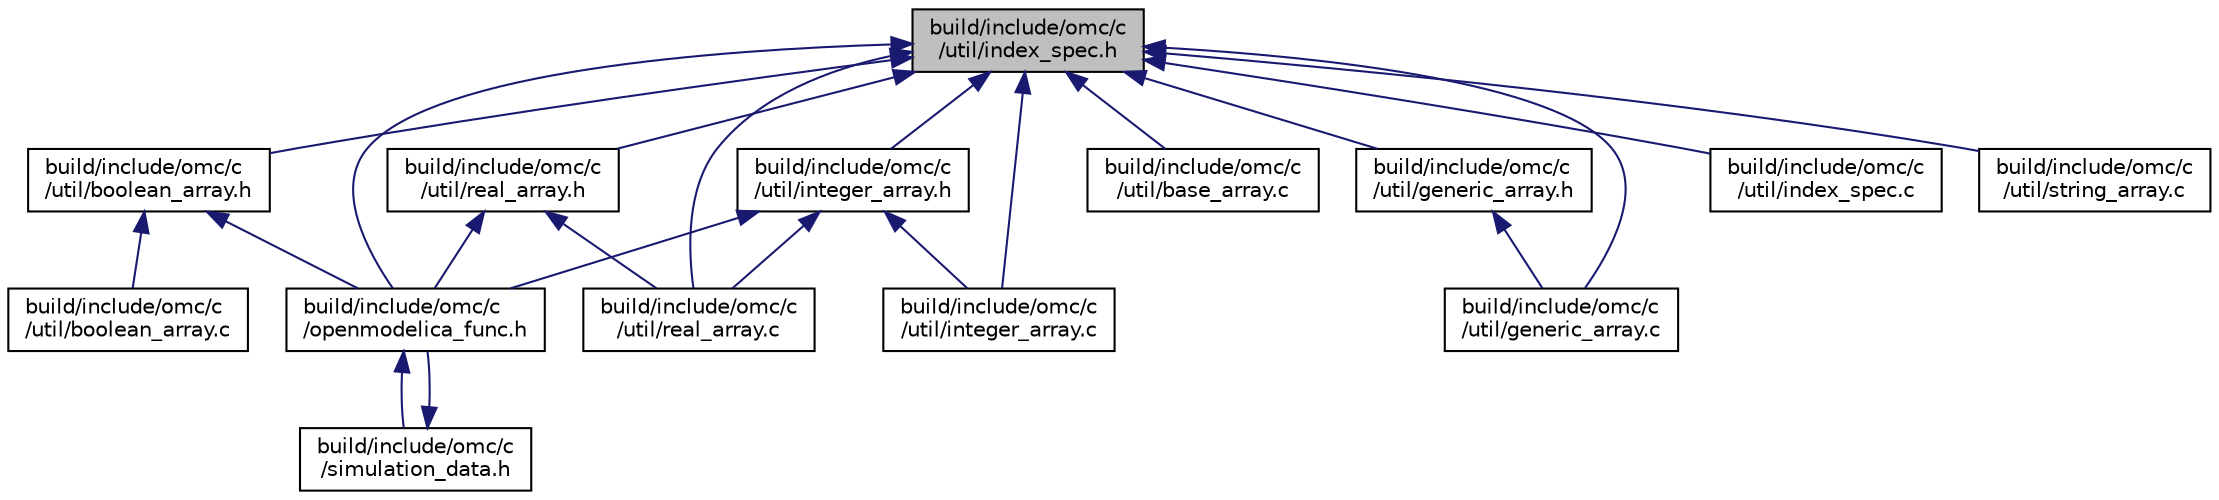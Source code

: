 digraph "build/include/omc/c/util/index_spec.h"
{
  edge [fontname="Helvetica",fontsize="10",labelfontname="Helvetica",labelfontsize="10"];
  node [fontname="Helvetica",fontsize="10",shape=record];
  Node2 [label="build/include/omc/c\l/util/index_spec.h",height=0.2,width=0.4,color="black", fillcolor="grey75", style="filled", fontcolor="black"];
  Node2 -> Node3 [dir="back",color="midnightblue",fontsize="10",style="solid",fontname="Helvetica"];
  Node3 [label="build/include/omc/c\l/openmodelica_func.h",height=0.2,width=0.4,color="black", fillcolor="white", style="filled",URL="$dd/d4a/build_2include_2omc_2c_2openmodelica__func_8h.html"];
  Node3 -> Node4 [dir="back",color="midnightblue",fontsize="10",style="solid",fontname="Helvetica"];
  Node4 [label="build/include/omc/c\l/simulation_data.h",height=0.2,width=0.4,color="black", fillcolor="white", style="filled",URL="$d9/d28/build_2include_2omc_2c_2simulation__data_8h.html"];
  Node4 -> Node3 [dir="back",color="midnightblue",fontsize="10",style="solid",fontname="Helvetica"];
  Node2 -> Node5 [dir="back",color="midnightblue",fontsize="10",style="solid",fontname="Helvetica"];
  Node5 [label="build/include/omc/c\l/util/boolean_array.h",height=0.2,width=0.4,color="black", fillcolor="white", style="filled",URL="$db/dbd/build_2include_2omc_2c_2util_2boolean__array_8h.html"];
  Node5 -> Node3 [dir="back",color="midnightblue",fontsize="10",style="solid",fontname="Helvetica"];
  Node5 -> Node6 [dir="back",color="midnightblue",fontsize="10",style="solid",fontname="Helvetica"];
  Node6 [label="build/include/omc/c\l/util/boolean_array.c",height=0.2,width=0.4,color="black", fillcolor="white", style="filled",URL="$dd/d2c/build_2include_2omc_2c_2util_2boolean__array_8c.html"];
  Node2 -> Node7 [dir="back",color="midnightblue",fontsize="10",style="solid",fontname="Helvetica"];
  Node7 [label="build/include/omc/c\l/util/integer_array.h",height=0.2,width=0.4,color="black", fillcolor="white", style="filled",URL="$dc/d5a/build_2include_2omc_2c_2util_2integer__array_8h.html"];
  Node7 -> Node3 [dir="back",color="midnightblue",fontsize="10",style="solid",fontname="Helvetica"];
  Node7 -> Node8 [dir="back",color="midnightblue",fontsize="10",style="solid",fontname="Helvetica"];
  Node8 [label="build/include/omc/c\l/util/integer_array.c",height=0.2,width=0.4,color="black", fillcolor="white", style="filled",URL="$dc/d73/build_2include_2omc_2c_2util_2integer__array_8c.html"];
  Node7 -> Node9 [dir="back",color="midnightblue",fontsize="10",style="solid",fontname="Helvetica"];
  Node9 [label="build/include/omc/c\l/util/real_array.c",height=0.2,width=0.4,color="black", fillcolor="white", style="filled",URL="$da/d10/build_2include_2omc_2c_2util_2real__array_8c.html"];
  Node2 -> Node10 [dir="back",color="midnightblue",fontsize="10",style="solid",fontname="Helvetica"];
  Node10 [label="build/include/omc/c\l/util/real_array.h",height=0.2,width=0.4,color="black", fillcolor="white", style="filled",URL="$d0/d87/build_2include_2omc_2c_2util_2real__array_8h.html"];
  Node10 -> Node3 [dir="back",color="midnightblue",fontsize="10",style="solid",fontname="Helvetica"];
  Node10 -> Node9 [dir="back",color="midnightblue",fontsize="10",style="solid",fontname="Helvetica"];
  Node2 -> Node11 [dir="back",color="midnightblue",fontsize="10",style="solid",fontname="Helvetica"];
  Node11 [label="build/include/omc/c\l/util/base_array.c",height=0.2,width=0.4,color="black", fillcolor="white", style="filled",URL="$d3/d2c/build_2include_2omc_2c_2util_2base__array_8c.html"];
  Node2 -> Node12 [dir="back",color="midnightblue",fontsize="10",style="solid",fontname="Helvetica"];
  Node12 [label="build/include/omc/c\l/util/generic_array.h",height=0.2,width=0.4,color="black", fillcolor="white", style="filled",URL="$dc/de5/build_2include_2omc_2c_2util_2generic__array_8h.html"];
  Node12 -> Node13 [dir="back",color="midnightblue",fontsize="10",style="solid",fontname="Helvetica"];
  Node13 [label="build/include/omc/c\l/util/generic_array.c",height=0.2,width=0.4,color="black", fillcolor="white", style="filled",URL="$da/dc7/build_2include_2omc_2c_2util_2generic__array_8c.html"];
  Node2 -> Node13 [dir="back",color="midnightblue",fontsize="10",style="solid",fontname="Helvetica"];
  Node2 -> Node14 [dir="back",color="midnightblue",fontsize="10",style="solid",fontname="Helvetica"];
  Node14 [label="build/include/omc/c\l/util/index_spec.c",height=0.2,width=0.4,color="black", fillcolor="white", style="filled",URL="$db/d00/build_2include_2omc_2c_2util_2index__spec_8c.html"];
  Node2 -> Node8 [dir="back",color="midnightblue",fontsize="10",style="solid",fontname="Helvetica"];
  Node2 -> Node9 [dir="back",color="midnightblue",fontsize="10",style="solid",fontname="Helvetica"];
  Node2 -> Node15 [dir="back",color="midnightblue",fontsize="10",style="solid",fontname="Helvetica"];
  Node15 [label="build/include/omc/c\l/util/string_array.c",height=0.2,width=0.4,color="black", fillcolor="white", style="filled",URL="$da/d6c/build_2include_2omc_2c_2util_2string__array_8c.html"];
}
